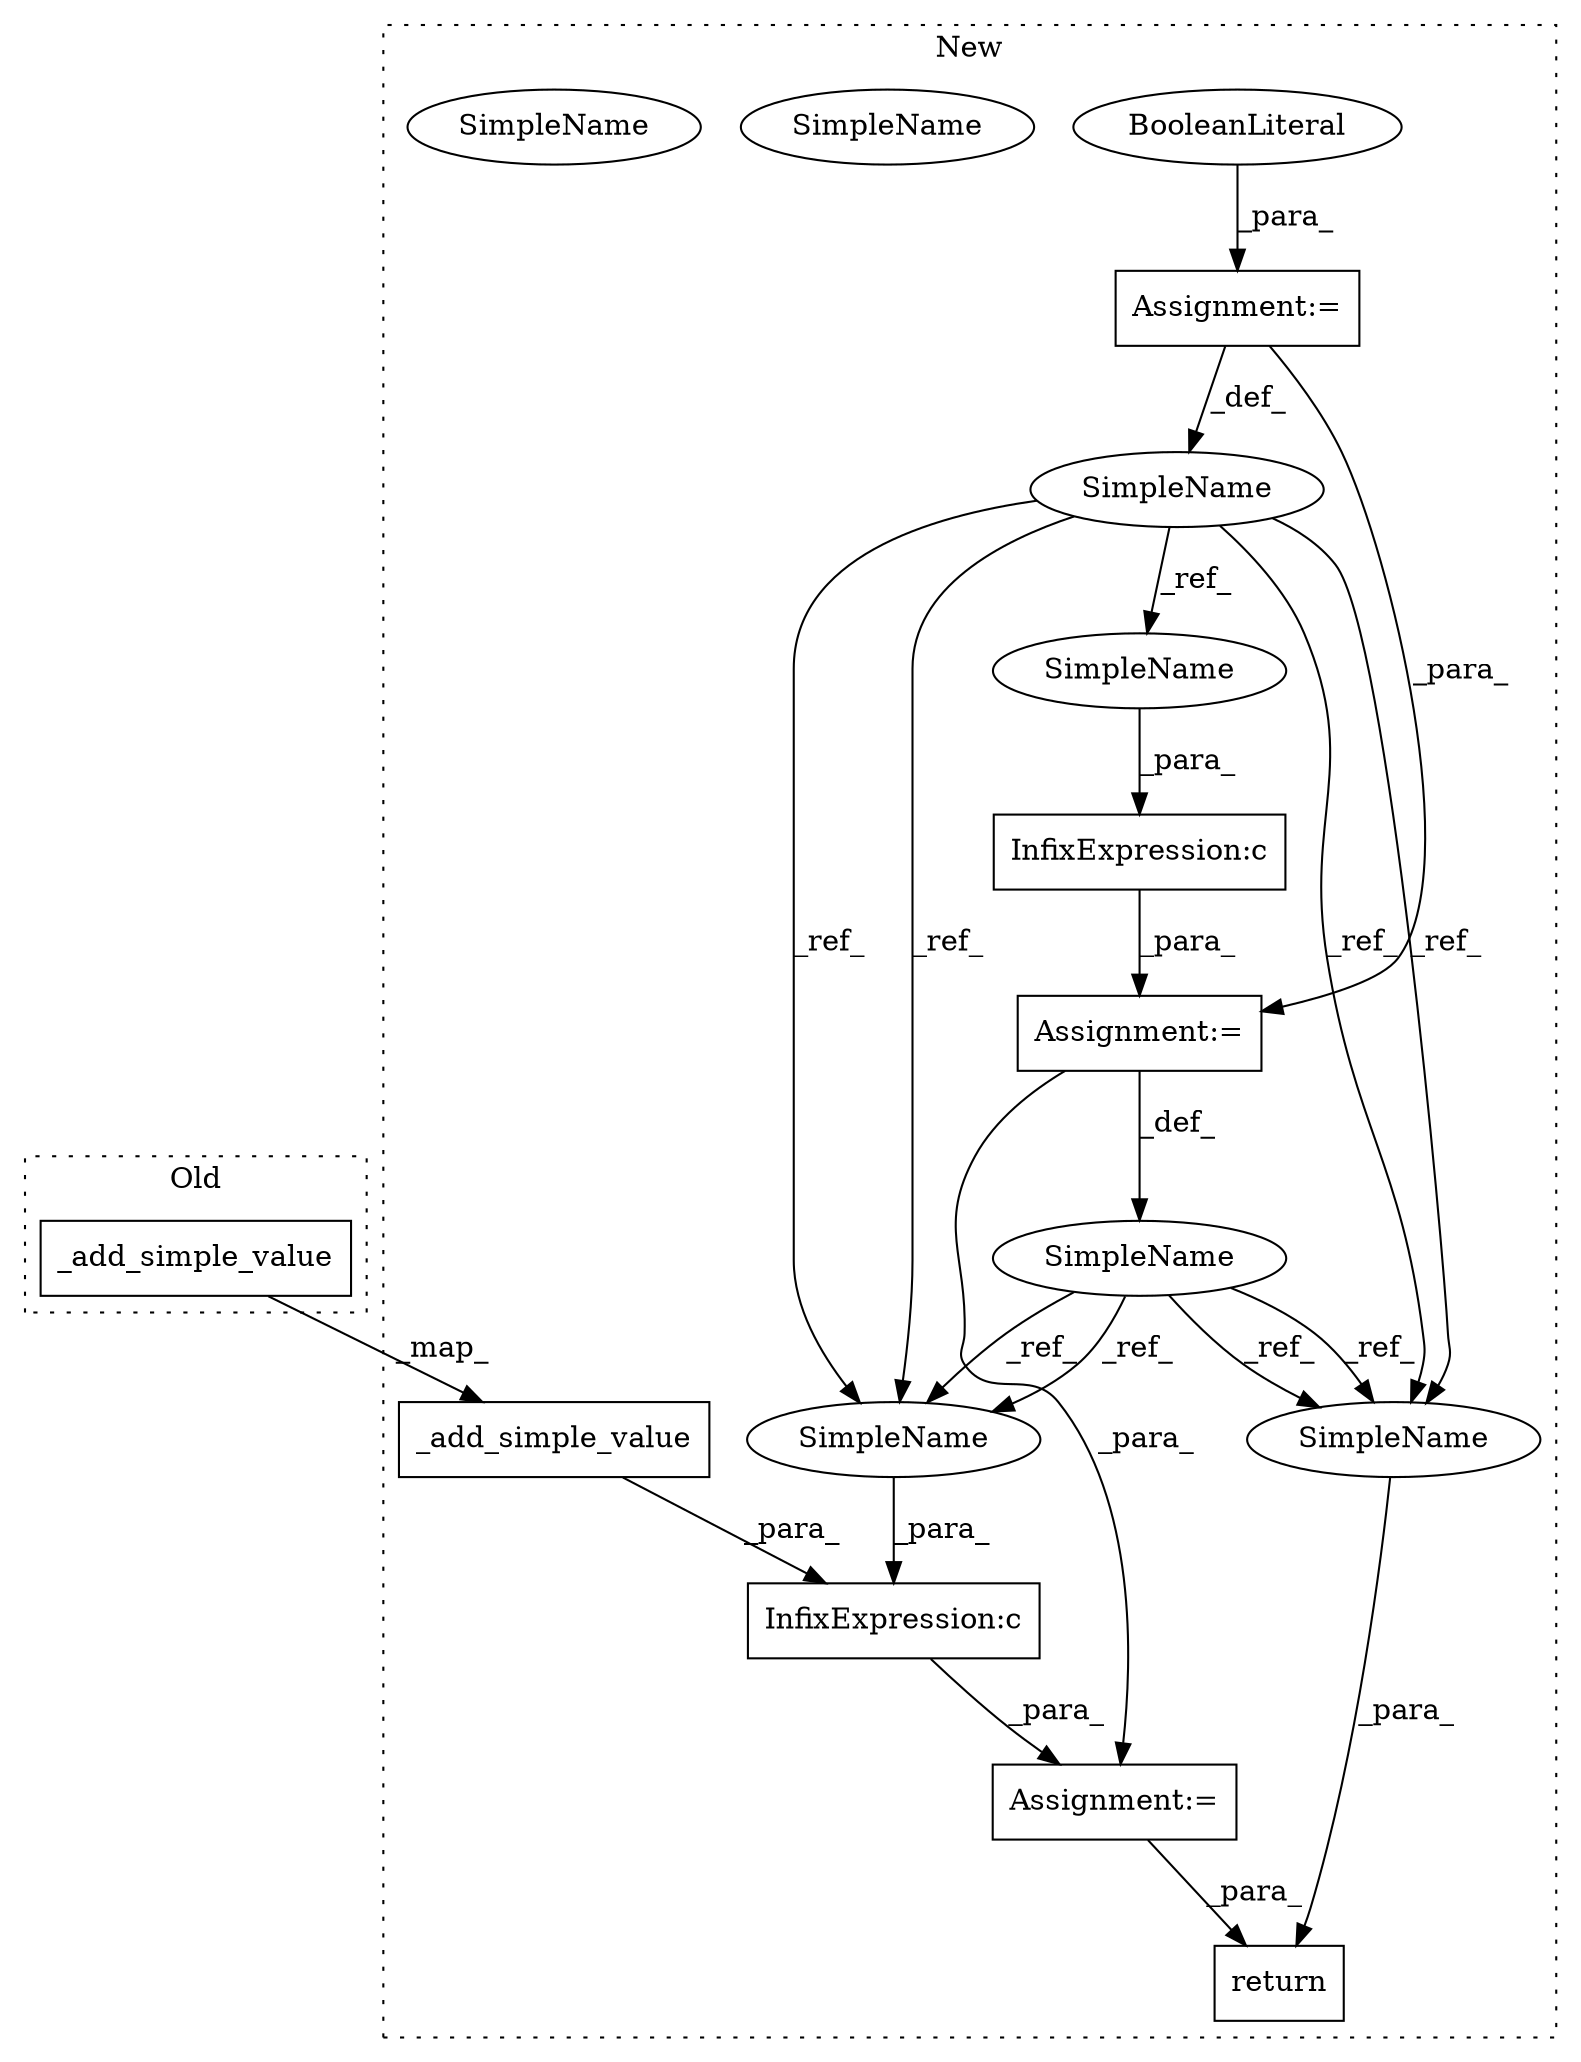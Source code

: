 digraph G {
subgraph cluster0 {
1 [label="_add_simple_value" a="32" s="18316,18363" l="18,1" shape="box"];
label = "Old";
style="dotted";
}
subgraph cluster1 {
2 [label="_add_simple_value" a="32" s="18903,18950" l="18,1" shape="box"];
3 [label="InfixExpression:c" a="27" s="18951" l="4" shape="box"];
4 [label="SimpleName" a="42" s="17139" l="15" shape="ellipse"];
5 [label="InfixExpression:c" a="27" s="17428" l="4" shape="box"];
6 [label="SimpleName" a="42" s="17363" l="15" shape="ellipse"];
7 [label="return" a="41" s="19262" l="7" shape="box"];
8 [label="Assignment:=" a="7" s="18901" l="1" shape="box"];
9 [label="Assignment:=" a="7" s="17378" l="1" shape="box"];
10 [label="Assignment:=" a="7" s="17154" l="1" shape="box"];
11 [label="BooleanLiteral" a="9" s="17155" l="4" shape="ellipse"];
12 [label="SimpleName" a="42" s="19269" l="15" shape="ellipse"];
13 [label="SimpleName" a="42" s="17432" l="15" shape="ellipse"];
14 [label="SimpleName" a="42" s="18955" l="15" shape="ellipse"];
15 [label="SimpleName" a="42" s="18955" l="15" shape="ellipse"];
16 [label="SimpleName" a="42" s="19269" l="15" shape="ellipse"];
label = "New";
style="dotted";
}
1 -> 2 [label="_map_"];
2 -> 3 [label="_para_"];
3 -> 8 [label="_para_"];
4 -> 13 [label="_ref_"];
4 -> 16 [label="_ref_"];
4 -> 16 [label="_ref_"];
4 -> 15 [label="_ref_"];
4 -> 15 [label="_ref_"];
5 -> 9 [label="_para_"];
6 -> 15 [label="_ref_"];
6 -> 16 [label="_ref_"];
6 -> 15 [label="_ref_"];
6 -> 16 [label="_ref_"];
8 -> 7 [label="_para_"];
9 -> 8 [label="_para_"];
9 -> 6 [label="_def_"];
10 -> 9 [label="_para_"];
10 -> 4 [label="_def_"];
11 -> 10 [label="_para_"];
13 -> 5 [label="_para_"];
15 -> 3 [label="_para_"];
16 -> 7 [label="_para_"];
}